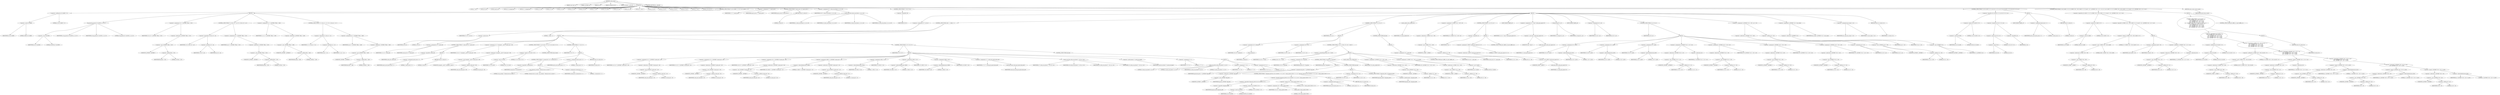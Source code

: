 digraph cache_insert {  
"1000122" [label = "(METHOD,cache_insert)" ]
"1000123" [label = "(PARAM,const char *a1)" ]
"1000124" [label = "(PARAM,_DWORD *a2)" ]
"1000125" [label = "(PARAM,int a3)" ]
"1000126" [label = "(PARAM,unsigned int a4)" ]
"1000127" [label = "(PARAM,unsigned __int16 a5)" ]
"1000128" [label = "(BLOCK,,)" ]
"1000129" [label = "(LOCAL,v7: int)" ]
"1000130" [label = "(LOCAL,v8: int)" ]
"1000131" [label = "(LOCAL,result: int)" ]
"1000132" [label = "(LOCAL,v10: unsigned int)" ]
"1000133" [label = "(LOCAL,v11: unsigned int)" ]
"1000134" [label = "(LOCAL,v12: int)" ]
"1000135" [label = "(LOCAL,v13: int)" ]
"1000136" [label = "(LOCAL,v14: int)" ]
"1000137" [label = "(LOCAL,v15: int)" ]
"1000138" [label = "(LOCAL,v16: int)" ]
"1000139" [label = "(LOCAL,v17: int)" ]
"1000140" [label = "(LOCAL,v18: size_t)" ]
"1000141" [label = "(LOCAL,v19: int)" ]
"1000142" [label = "(LOCAL,v20: int)" ]
"1000143" [label = "(LOCAL,v21: char *)" ]
"1000144" [label = "(LOCAL,v22: int)" ]
"1000145" [label = "(LOCAL,v23: int)" ]
"1000146" [label = "(LOCAL,v24: int)" ]
"1000147" [label = "(LOCAL,v25: int)" ]
"1000148" [label = "(LOCAL,v27: int)" ]
"1000149" [label = "(LOCAL,v28: int [ 4 ])" ]
"1000150" [label = "(CONTROL_STRUCTURE,if ( (a5 & 0x980) != 0 ),if ( (a5 & 0x980) != 0 ))" ]
"1000151" [label = "(<operator>.notEquals,(a5 & 0x980) != 0)" ]
"1000152" [label = "(<operator>.and,a5 & 0x980)" ]
"1000153" [label = "(IDENTIFIER,a5,a5 & 0x980)" ]
"1000154" [label = "(LITERAL,0x980,a5 & 0x980)" ]
"1000155" [label = "(LITERAL,0,(a5 & 0x980) != 0)" ]
"1000156" [label = "(BLOCK,,)" ]
"1000157" [label = "(log_query,log_query(a5 | 0x10000, a1, a2, 0))" ]
"1000158" [label = "(<operator>.or,a5 | 0x10000)" ]
"1000159" [label = "(IDENTIFIER,a5,a5 | 0x10000)" ]
"1000160" [label = "(LITERAL,0x10000,a5 | 0x10000)" ]
"1000161" [label = "(IDENTIFIER,a1,log_query(a5 | 0x10000, a1, a2, 0))" ]
"1000162" [label = "(IDENTIFIER,a2,log_query(a5 | 0x10000, a1, a2, 0))" ]
"1000163" [label = "(LITERAL,0,log_query(a5 | 0x10000, a1, a2, 0))" ]
"1000164" [label = "(<operator>.assignment,v10 = *(_DWORD *)(fbss + 252))" ]
"1000165" [label = "(IDENTIFIER,v10,v10 = *(_DWORD *)(fbss + 252))" ]
"1000166" [label = "(<operator>.indirection,*(_DWORD *)(fbss + 252))" ]
"1000167" [label = "(<operator>.cast,(_DWORD *)(fbss + 252))" ]
"1000168" [label = "(UNKNOWN,_DWORD *,_DWORD *)" ]
"1000169" [label = "(<operator>.addition,fbss + 252)" ]
"1000170" [label = "(IDENTIFIER,fbss,fbss + 252)" ]
"1000171" [label = "(LITERAL,252,fbss + 252)" ]
"1000172" [label = "(CONTROL_STRUCTURE,if ( v10 && v10 < a4 ),if ( v10 && v10 < a4 ))" ]
"1000173" [label = "(<operator>.logicalAnd,v10 && v10 < a4)" ]
"1000174" [label = "(IDENTIFIER,v10,v10 && v10 < a4)" ]
"1000175" [label = "(<operator>.lessThan,v10 < a4)" ]
"1000176" [label = "(IDENTIFIER,v10,v10 < a4)" ]
"1000177" [label = "(IDENTIFIER,a4,v10 < a4)" ]
"1000178" [label = "(<operator>.assignment,a4 = *(_DWORD *)(fbss + 252))" ]
"1000179" [label = "(IDENTIFIER,a4,a4 = *(_DWORD *)(fbss + 252))" ]
"1000180" [label = "(<operator>.indirection,*(_DWORD *)(fbss + 252))" ]
"1000181" [label = "(<operator>.cast,(_DWORD *)(fbss + 252))" ]
"1000182" [label = "(UNKNOWN,_DWORD *,_DWORD *)" ]
"1000183" [label = "(<operator>.addition,fbss + 252)" ]
"1000184" [label = "(IDENTIFIER,fbss,fbss + 252)" ]
"1000185" [label = "(LITERAL,252,fbss + 252)" ]
"1000186" [label = "(<operator>.assignment,v11 = *(_DWORD *)(fbss + 248))" ]
"1000187" [label = "(IDENTIFIER,v11,v11 = *(_DWORD *)(fbss + 248))" ]
"1000188" [label = "(<operator>.indirection,*(_DWORD *)(fbss + 248))" ]
"1000189" [label = "(<operator>.cast,(_DWORD *)(fbss + 248))" ]
"1000190" [label = "(UNKNOWN,_DWORD *,_DWORD *)" ]
"1000191" [label = "(<operator>.addition,fbss + 248)" ]
"1000192" [label = "(IDENTIFIER,fbss,fbss + 248)" ]
"1000193" [label = "(LITERAL,248,fbss + 248)" ]
"1000194" [label = "(CONTROL_STRUCTURE,if ( v11 && a4 < v11 ),if ( v11 && a4 < v11 ))" ]
"1000195" [label = "(<operator>.logicalAnd,v11 && a4 < v11)" ]
"1000196" [label = "(IDENTIFIER,v11,v11 && a4 < v11)" ]
"1000197" [label = "(<operator>.lessThan,a4 < v11)" ]
"1000198" [label = "(IDENTIFIER,a4,a4 < v11)" ]
"1000199" [label = "(IDENTIFIER,v11,a4 < v11)" ]
"1000200" [label = "(<operator>.assignment,a4 = *(_DWORD *)(fbss + 248))" ]
"1000201" [label = "(IDENTIFIER,a4,a4 = *(_DWORD *)(fbss + 248))" ]
"1000202" [label = "(<operator>.indirection,*(_DWORD *)(fbss + 248))" ]
"1000203" [label = "(<operator>.cast,(_DWORD *)(fbss + 248))" ]
"1000204" [label = "(UNKNOWN,_DWORD *,_DWORD *)" ]
"1000205" [label = "(<operator>.addition,fbss + 248)" ]
"1000206" [label = "(IDENTIFIER,fbss,fbss + 248)" ]
"1000207" [label = "(LITERAL,248,fbss + 248)" ]
"1000208" [label = "(<operator>.assignment,v7 = insert_error)" ]
"1000209" [label = "(IDENTIFIER,v7,v7 = insert_error)" ]
"1000210" [label = "(IDENTIFIER,insert_error,v7 = insert_error)" ]
"1000211" [label = "(CONTROL_STRUCTURE,if ( insert_error ),if ( insert_error ))" ]
"1000212" [label = "(IDENTIFIER,insert_error,if ( insert_error ))" ]
"1000213" [label = "(RETURN,return 0;,return 0;)" ]
"1000214" [label = "(LITERAL,0,return 0;)" ]
"1000215" [label = "(<operator>.assignment,v8 = cache_scan_free(a1, a2, a3, a5))" ]
"1000216" [label = "(IDENTIFIER,v8,v8 = cache_scan_free(a1, a2, a3, a5))" ]
"1000217" [label = "(cache_scan_free,cache_scan_free(a1, a2, a3, a5))" ]
"1000218" [label = "(IDENTIFIER,a1,cache_scan_free(a1, a2, a3, a5))" ]
"1000219" [label = "(IDENTIFIER,a2,cache_scan_free(a1, a2, a3, a5))" ]
"1000220" [label = "(IDENTIFIER,a3,cache_scan_free(a1, a2, a3, a5))" ]
"1000221" [label = "(IDENTIFIER,a5,cache_scan_free(a1, a2, a3, a5))" ]
"1000222" [label = "(CONTROL_STRUCTURE,if ( !v8 ),if ( !v8 ))" ]
"1000223" [label = "(<operator>.logicalNot,!v8)" ]
"1000224" [label = "(IDENTIFIER,v8,!v8)" ]
"1000225" [label = "(BLOCK,,)" ]
"1000226" [label = "(<operator>.assignment,v27 = a5 & 4)" ]
"1000227" [label = "(IDENTIFIER,v27,v27 = a5 & 4)" ]
"1000228" [label = "(<operator>.and,a5 & 4)" ]
"1000229" [label = "(IDENTIFIER,a5,a5 & 4)" ]
"1000230" [label = "(LITERAL,4,a5 & 4)" ]
"1000231" [label = "(CONTROL_STRUCTURE,while ( 1 ),while ( 1 ))" ]
"1000232" [label = "(LITERAL,1,while ( 1 ))" ]
"1000233" [label = "(BLOCK,,)" ]
"1000234" [label = "(<operator>.assignment,v12 = cache_tail)" ]
"1000235" [label = "(IDENTIFIER,v12,v12 = cache_tail)" ]
"1000236" [label = "(IDENTIFIER,cache_tail,v12 = cache_tail)" ]
"1000237" [label = "(CONTROL_STRUCTURE,if ( !cache_tail ),if ( !cache_tail ))" ]
"1000238" [label = "(<operator>.logicalNot,!cache_tail)" ]
"1000239" [label = "(IDENTIFIER,cache_tail,!cache_tail)" ]
"1000240" [label = "(BLOCK,,)" ]
"1000241" [label = "(<operator>.assignment,insert_error = 1)" ]
"1000242" [label = "(IDENTIFIER,insert_error,insert_error = 1)" ]
"1000243" [label = "(LITERAL,1,insert_error = 1)" ]
"1000244" [label = "(RETURN,return 0;,return 0;)" ]
"1000245" [label = "(LITERAL,0,return 0;)" ]
"1000246" [label = "(<operator>.assignment,v13 = *(unsigned __int16 *)(cache_tail + 36))" ]
"1000247" [label = "(IDENTIFIER,v13,v13 = *(unsigned __int16 *)(cache_tail + 36))" ]
"1000248" [label = "(<operator>.indirection,*(unsigned __int16 *)(cache_tail + 36))" ]
"1000249" [label = "(<operator>.cast,(unsigned __int16 *)(cache_tail + 36))" ]
"1000250" [label = "(UNKNOWN,unsigned __int16 *,unsigned __int16 *)" ]
"1000251" [label = "(<operator>.addition,cache_tail + 36)" ]
"1000252" [label = "(IDENTIFIER,cache_tail,cache_tail + 36)" ]
"1000253" [label = "(LITERAL,36,cache_tail + 36)" ]
"1000254" [label = "(CONTROL_STRUCTURE,if ( (v13 & 0xC) == 0 ),if ( (v13 & 0xC) == 0 ))" ]
"1000255" [label = "(<operator>.equals,(v13 & 0xC) == 0)" ]
"1000256" [label = "(<operator>.and,v13 & 0xC)" ]
"1000257" [label = "(IDENTIFIER,v13,v13 & 0xC)" ]
"1000258" [label = "(LITERAL,0xC,v13 & 0xC)" ]
"1000259" [label = "(LITERAL,0,(v13 & 0xC) == 0)" ]
"1000260" [label = "(CONTROL_STRUCTURE,break;,break;)" ]
"1000261" [label = "(CONTROL_STRUCTURE,if ( v7 ),if ( v7 ))" ]
"1000262" [label = "(IDENTIFIER,v7,if ( v7 ))" ]
"1000263" [label = "(BLOCK,,)" ]
"1000264" [label = "(CONTROL_STRUCTURE,if ( !warned_8212 ),if ( !warned_8212 ))" ]
"1000265" [label = "(<operator>.logicalNot,!warned_8212)" ]
"1000266" [label = "(IDENTIFIER,warned_8212,!warned_8212)" ]
"1000267" [label = "(BLOCK,,)" ]
"1000268" [label = "(my_syslog,my_syslog(3, \"Internal error in cache.\"))" ]
"1000269" [label = "(LITERAL,3,my_syslog(3, \"Internal error in cache.\"))" ]
"1000270" [label = "(LITERAL,\"Internal error in cache.\",my_syslog(3, \"Internal error in cache.\"))" ]
"1000271" [label = "(<operator>.assignment,warned_8212 = 1)" ]
"1000272" [label = "(IDENTIFIER,warned_8212,warned_8212 = 1)" ]
"1000273" [label = "(LITERAL,1,warned_8212 = 1)" ]
"1000274" [label = "(<operator>.assignment,insert_error = 1)" ]
"1000275" [label = "(IDENTIFIER,insert_error,insert_error = 1)" ]
"1000276" [label = "(LITERAL,1,insert_error = 1)" ]
"1000277" [label = "(RETURN,return v8;,return v8;)" ]
"1000278" [label = "(IDENTIFIER,v8,return v8;)" ]
"1000279" [label = "(CONTROL_STRUCTURE,if ( v27 ),if ( v27 ))" ]
"1000280" [label = "(IDENTIFIER,v27,if ( v27 ))" ]
"1000281" [label = "(BLOCK,,)" ]
"1000282" [label = "(<operator>.assignment,v14 = *(_DWORD *)(cache_tail + 16))" ]
"1000283" [label = "(IDENTIFIER,v14,v14 = *(_DWORD *)(cache_tail + 16))" ]
"1000284" [label = "(<operator>.indirection,*(_DWORD *)(cache_tail + 16))" ]
"1000285" [label = "(<operator>.cast,(_DWORD *)(cache_tail + 16))" ]
"1000286" [label = "(UNKNOWN,_DWORD *,_DWORD *)" ]
"1000287" [label = "(<operator>.addition,cache_tail + 16)" ]
"1000288" [label = "(IDENTIFIER,cache_tail,cache_tail + 16)" ]
"1000289" [label = "(LITERAL,16,cache_tail + 16)" ]
"1000290" [label = "(<operator>.assignment,v15 = *(_DWORD *)(cache_tail + 20))" ]
"1000291" [label = "(IDENTIFIER,v15,v15 = *(_DWORD *)(cache_tail + 20))" ]
"1000292" [label = "(<operator>.indirection,*(_DWORD *)(cache_tail + 20))" ]
"1000293" [label = "(<operator>.cast,(_DWORD *)(cache_tail + 20))" ]
"1000294" [label = "(UNKNOWN,_DWORD *,_DWORD *)" ]
"1000295" [label = "(<operator>.addition,cache_tail + 20)" ]
"1000296" [label = "(IDENTIFIER,cache_tail,cache_tail + 20)" ]
"1000297" [label = "(LITERAL,20,cache_tail + 20)" ]
"1000298" [label = "(<operator>.assignment,v16 = *(_DWORD *)(cache_tail + 24))" ]
"1000299" [label = "(IDENTIFIER,v16,v16 = *(_DWORD *)(cache_tail + 24))" ]
"1000300" [label = "(<operator>.indirection,*(_DWORD *)(cache_tail + 24))" ]
"1000301" [label = "(<operator>.cast,(_DWORD *)(cache_tail + 24))" ]
"1000302" [label = "(UNKNOWN,_DWORD *,_DWORD *)" ]
"1000303" [label = "(<operator>.addition,cache_tail + 24)" ]
"1000304" [label = "(IDENTIFIER,cache_tail,cache_tail + 24)" ]
"1000305" [label = "(LITERAL,24,cache_tail + 24)" ]
"1000306" [label = "(<operator>.assignment,v28[0] = *(_DWORD *)(cache_tail + 12))" ]
"1000307" [label = "(<operator>.indirectIndexAccess,v28[0])" ]
"1000308" [label = "(IDENTIFIER,v28,v28[0] = *(_DWORD *)(cache_tail + 12))" ]
"1000309" [label = "(LITERAL,0,v28[0] = *(_DWORD *)(cache_tail + 12))" ]
"1000310" [label = "(<operator>.indirection,*(_DWORD *)(cache_tail + 12))" ]
"1000311" [label = "(<operator>.cast,(_DWORD *)(cache_tail + 12))" ]
"1000312" [label = "(UNKNOWN,_DWORD *,_DWORD *)" ]
"1000313" [label = "(<operator>.addition,cache_tail + 12)" ]
"1000314" [label = "(IDENTIFIER,cache_tail,cache_tail + 12)" ]
"1000315" [label = "(LITERAL,12,cache_tail + 12)" ]
"1000316" [label = "(<operator>.assignment,v28[1] = v14)" ]
"1000317" [label = "(<operator>.indirectIndexAccess,v28[1])" ]
"1000318" [label = "(IDENTIFIER,v28,v28[1] = v14)" ]
"1000319" [label = "(LITERAL,1,v28[1] = v14)" ]
"1000320" [label = "(IDENTIFIER,v14,v28[1] = v14)" ]
"1000321" [label = "(<operator>.assignment,v28[2] = v15)" ]
"1000322" [label = "(<operator>.indirectIndexAccess,v28[2])" ]
"1000323" [label = "(IDENTIFIER,v28,v28[2] = v15)" ]
"1000324" [label = "(LITERAL,2,v28[2] = v15)" ]
"1000325" [label = "(IDENTIFIER,v15,v28[2] = v15)" ]
"1000326" [label = "(<operator>.assignment,v28[3] = v16)" ]
"1000327" [label = "(<operator>.indirectIndexAccess,v28[3])" ]
"1000328" [label = "(IDENTIFIER,v28,v28[3] = v16)" ]
"1000329" [label = "(LITERAL,3,v28[3] = v16)" ]
"1000330" [label = "(IDENTIFIER,v16,v28[3] = v16)" ]
"1000331" [label = "(<operator>.assignment,v17 = cache_get_name(cache_tail))" ]
"1000332" [label = "(IDENTIFIER,v17,v17 = cache_get_name(cache_tail))" ]
"1000333" [label = "(cache_get_name,cache_get_name(cache_tail))" ]
"1000334" [label = "(IDENTIFIER,cache_tail,cache_get_name(cache_tail))" ]
"1000335" [label = "(cache_scan_free,cache_scan_free(v17, v28, a3, v13))" ]
"1000336" [label = "(IDENTIFIER,v17,cache_scan_free(v17, v28, a3, v13))" ]
"1000337" [label = "(IDENTIFIER,v28,cache_scan_free(v17, v28, a3, v13))" ]
"1000338" [label = "(IDENTIFIER,a3,cache_scan_free(v17, v28, a3, v13))" ]
"1000339" [label = "(IDENTIFIER,v13,cache_scan_free(v17, v28, a3, v13))" ]
"1000340" [label = "(<operator>.preIncrement,++cache_live_freed)" ]
"1000341" [label = "(IDENTIFIER,cache_live_freed,++cache_live_freed)" ]
"1000342" [label = "(<operator>.assignment,v7 = 1)" ]
"1000343" [label = "(IDENTIFIER,v7,v7 = 1)" ]
"1000344" [label = "(LITERAL,1,v7 = 1)" ]
"1000345" [label = "(CONTROL_STRUCTURE,else,else)" ]
"1000346" [label = "(BLOCK,,)" ]
"1000347" [label = "(cache_scan_free,cache_scan_free(0, 0, a3, 0))" ]
"1000348" [label = "(LITERAL,0,cache_scan_free(0, 0, a3, 0))" ]
"1000349" [label = "(LITERAL,0,cache_scan_free(0, 0, a3, 0))" ]
"1000350" [label = "(IDENTIFIER,a3,cache_scan_free(0, 0, a3, 0))" ]
"1000351" [label = "(LITERAL,0,cache_scan_free(0, 0, a3, 0))" ]
"1000352" [label = "(<operator>.assignment,v7 = 0)" ]
"1000353" [label = "(IDENTIFIER,v7,v7 = 0)" ]
"1000354" [label = "(LITERAL,0,v7 = 0)" ]
"1000355" [label = "(<operator>.assignment,v27 = 1)" ]
"1000356" [label = "(IDENTIFIER,v27,v27 = 1)" ]
"1000357" [label = "(LITERAL,1,v27 = 1)" ]
"1000358" [label = "(CONTROL_STRUCTURE,if ( a1 ),if ( a1 ))" ]
"1000359" [label = "(IDENTIFIER,a1,if ( a1 ))" ]
"1000360" [label = "(BLOCK,,)" ]
"1000361" [label = "(<operator>.assignment,v18 = strlen(a1))" ]
"1000362" [label = "(IDENTIFIER,v18,v18 = strlen(a1))" ]
"1000363" [label = "(strlen,strlen(a1))" ]
"1000364" [label = "(IDENTIFIER,a1,strlen(a1))" ]
"1000365" [label = "(<operator>.assignment,v19 = v12)" ]
"1000366" [label = "(IDENTIFIER,v19,v19 = v12)" ]
"1000367" [label = "(IDENTIFIER,v12,v19 = v12)" ]
"1000368" [label = "(CONTROL_STRUCTURE,if ( v18 >= 0x32 ),if ( v18 >= 0x32 ))" ]
"1000369" [label = "(<operator>.greaterEqualsThan,v18 >= 0x32)" ]
"1000370" [label = "(IDENTIFIER,v18,v18 >= 0x32)" ]
"1000371" [label = "(LITERAL,0x32,v18 >= 0x32)" ]
"1000372" [label = "(BLOCK,,)" ]
"1000373" [label = "(<operator>.assignment,v20 = big_free)" ]
"1000374" [label = "(IDENTIFIER,v20,v20 = big_free)" ]
"1000375" [label = "(IDENTIFIER,big_free,v20 = big_free)" ]
"1000376" [label = "(CONTROL_STRUCTURE,if ( big_free ),if ( big_free ))" ]
"1000377" [label = "(IDENTIFIER,big_free,if ( big_free ))" ]
"1000378" [label = "(BLOCK,,)" ]
"1000379" [label = "(<operator>.assignment,big_free = *(_DWORD *)big_free)" ]
"1000380" [label = "(IDENTIFIER,big_free,big_free = *(_DWORD *)big_free)" ]
"1000381" [label = "(<operator>.indirection,*(_DWORD *)big_free)" ]
"1000382" [label = "(<operator>.cast,(_DWORD *)big_free)" ]
"1000383" [label = "(UNKNOWN,_DWORD *,_DWORD *)" ]
"1000384" [label = "(IDENTIFIER,big_free,(_DWORD *)big_free)" ]
"1000385" [label = "(CONTROL_STRUCTURE,else,else)" ]
"1000386" [label = "(BLOCK,,)" ]
"1000387" [label = "(CONTROL_STRUCTURE,if ( !bignames_left && (a5 & 0x5000) == 0 || (v20 = whine_malloc(1028)) == 0 ),if ( !bignames_left && (a5 & 0x5000) == 0 || (v20 = whine_malloc(1028)) == 0 ))" ]
"1000388" [label = "(<operator>.logicalOr,!bignames_left && (a5 & 0x5000) == 0 || (v20 = whine_malloc(1028)) == 0)" ]
"1000389" [label = "(<operator>.logicalAnd,!bignames_left && (a5 & 0x5000) == 0)" ]
"1000390" [label = "(<operator>.logicalNot,!bignames_left)" ]
"1000391" [label = "(IDENTIFIER,bignames_left,!bignames_left)" ]
"1000392" [label = "(<operator>.equals,(a5 & 0x5000) == 0)" ]
"1000393" [label = "(<operator>.and,a5 & 0x5000)" ]
"1000394" [label = "(IDENTIFIER,a5,a5 & 0x5000)" ]
"1000395" [label = "(LITERAL,0x5000,a5 & 0x5000)" ]
"1000396" [label = "(LITERAL,0,(a5 & 0x5000) == 0)" ]
"1000397" [label = "(<operator>.equals,(v20 = whine_malloc(1028)) == 0)" ]
"1000398" [label = "(<operator>.assignment,v20 = whine_malloc(1028))" ]
"1000399" [label = "(IDENTIFIER,v20,v20 = whine_malloc(1028))" ]
"1000400" [label = "(whine_malloc,whine_malloc(1028))" ]
"1000401" [label = "(LITERAL,1028,whine_malloc(1028))" ]
"1000402" [label = "(LITERAL,0,(v20 = whine_malloc(1028)) == 0)" ]
"1000403" [label = "(BLOCK,,)" ]
"1000404" [label = "(<operator>.assignment,insert_error = 1)" ]
"1000405" [label = "(IDENTIFIER,insert_error,insert_error = 1)" ]
"1000406" [label = "(LITERAL,1,insert_error = 1)" ]
"1000407" [label = "(RETURN,return v8;,return v8;)" ]
"1000408" [label = "(IDENTIFIER,v8,return v8;)" ]
"1000409" [label = "(<operator>.assignment,v19 = v12)" ]
"1000410" [label = "(IDENTIFIER,v19,v19 = v12)" ]
"1000411" [label = "(IDENTIFIER,v12,v19 = v12)" ]
"1000412" [label = "(CONTROL_STRUCTURE,if ( bignames_left ),if ( bignames_left ))" ]
"1000413" [label = "(IDENTIFIER,bignames_left,if ( bignames_left ))" ]
"1000414" [label = "(<operator>.preDecrement,--bignames_left)" ]
"1000415" [label = "(IDENTIFIER,bignames_left,--bignames_left)" ]
"1000416" [label = "(cache_unlink,cache_unlink(v19))" ]
"1000417" [label = "(IDENTIFIER,v19,cache_unlink(v19))" ]
"1000418" [label = "(<operator>.assignment,*(_DWORD *)(v12 + 40) = v20)" ]
"1000419" [label = "(<operator>.indirection,*(_DWORD *)(v12 + 40))" ]
"1000420" [label = "(<operator>.cast,(_DWORD *)(v12 + 40))" ]
"1000421" [label = "(UNKNOWN,_DWORD *,_DWORD *)" ]
"1000422" [label = "(<operator>.addition,v12 + 40)" ]
"1000423" [label = "(IDENTIFIER,v12,v12 + 40)" ]
"1000424" [label = "(LITERAL,40,v12 + 40)" ]
"1000425" [label = "(IDENTIFIER,v20,*(_DWORD *)(v12 + 40) = v20)" ]
"1000426" [label = "(<operator>.assignment,*(_WORD *)(v12 + 36) = a5 | 0x200)" ]
"1000427" [label = "(<operator>.indirection,*(_WORD *)(v12 + 36))" ]
"1000428" [label = "(<operator>.cast,(_WORD *)(v12 + 36))" ]
"1000429" [label = "(UNKNOWN,_WORD *,_WORD *)" ]
"1000430" [label = "(<operator>.addition,v12 + 36)" ]
"1000431" [label = "(IDENTIFIER,v12,v12 + 36)" ]
"1000432" [label = "(LITERAL,36,v12 + 36)" ]
"1000433" [label = "(<operator>.or,a5 | 0x200)" ]
"1000434" [label = "(IDENTIFIER,a5,a5 | 0x200)" ]
"1000435" [label = "(LITERAL,0x200,a5 | 0x200)" ]
"1000436" [label = "(CONTROL_STRUCTURE,goto LABEL_43;,goto LABEL_43;)" ]
"1000437" [label = "(CONTROL_STRUCTURE,else,else)" ]
"1000438" [label = "(BLOCK,,)" ]
"1000439" [label = "(<operator>.assignment,v19 = cache_tail)" ]
"1000440" [label = "(IDENTIFIER,v19,v19 = cache_tail)" ]
"1000441" [label = "(IDENTIFIER,cache_tail,v19 = cache_tail)" ]
"1000442" [label = "(cache_unlink,cache_unlink(v19))" ]
"1000443" [label = "(IDENTIFIER,v19,cache_unlink(v19))" ]
"1000444" [label = "(<operator>.assignment,*(_WORD *)(v12 + 36) = a5)" ]
"1000445" [label = "(<operator>.indirection,*(_WORD *)(v12 + 36))" ]
"1000446" [label = "(<operator>.cast,(_WORD *)(v12 + 36))" ]
"1000447" [label = "(UNKNOWN,_WORD *,_WORD *)" ]
"1000448" [label = "(<operator>.addition,v12 + 36)" ]
"1000449" [label = "(IDENTIFIER,v12,v12 + 36)" ]
"1000450" [label = "(LITERAL,36,v12 + 36)" ]
"1000451" [label = "(IDENTIFIER,a5,*(_WORD *)(v12 + 36) = a5)" ]
"1000452" [label = "(CONTROL_STRUCTURE,if ( !a1 ),if ( !a1 ))" ]
"1000453" [label = "(<operator>.logicalNot,!a1)" ]
"1000454" [label = "(IDENTIFIER,a1,!a1)" ]
"1000455" [label = "(BLOCK,,)" ]
"1000456" [label = "(<operator>.assignment,*(_BYTE *)cache_get_name(v12) = 0)" ]
"1000457" [label = "(<operator>.indirection,*(_BYTE *)cache_get_name(v12))" ]
"1000458" [label = "(<operator>.cast,(_BYTE *)cache_get_name(v12))" ]
"1000459" [label = "(UNKNOWN,_BYTE *,_BYTE *)" ]
"1000460" [label = "(cache_get_name,cache_get_name(v12))" ]
"1000461" [label = "(IDENTIFIER,v12,cache_get_name(v12))" ]
"1000462" [label = "(LITERAL,0,*(_BYTE *)cache_get_name(v12) = 0)" ]
"1000463" [label = "(CONTROL_STRUCTURE,goto LABEL_44;,goto LABEL_44;)" ]
"1000464" [label = "(JUMP_TARGET,LABEL_43)" ]
"1000465" [label = "(<operator>.assignment,v21 = (char *)cache_get_name(v12))" ]
"1000466" [label = "(IDENTIFIER,v21,v21 = (char *)cache_get_name(v12))" ]
"1000467" [label = "(<operator>.cast,(char *)cache_get_name(v12))" ]
"1000468" [label = "(UNKNOWN,char *,char *)" ]
"1000469" [label = "(cache_get_name,cache_get_name(v12))" ]
"1000470" [label = "(IDENTIFIER,v12,cache_get_name(v12))" ]
"1000471" [label = "(strcpy,strcpy(v21, a1))" ]
"1000472" [label = "(IDENTIFIER,v21,strcpy(v21, a1))" ]
"1000473" [label = "(IDENTIFIER,a1,strcpy(v21, a1))" ]
"1000474" [label = "(JUMP_TARGET,LABEL_44)" ]
"1000475" [label = "(<operator>.assignment,v22 = a3)" ]
"1000476" [label = "(IDENTIFIER,v22,v22 = a3)" ]
"1000477" [label = "(IDENTIFIER,a3,v22 = a3)" ]
"1000478" [label = "(CONTROL_STRUCTURE,if ( a2 ),if ( a2 ))" ]
"1000479" [label = "(IDENTIFIER,a2,if ( a2 ))" ]
"1000480" [label = "(BLOCK,,)" ]
"1000481" [label = "(<operator>.assignment,v23 = a2[1])" ]
"1000482" [label = "(IDENTIFIER,v23,v23 = a2[1])" ]
"1000483" [label = "(<operator>.indirectIndexAccess,a2[1])" ]
"1000484" [label = "(IDENTIFIER,a2,v23 = a2[1])" ]
"1000485" [label = "(LITERAL,1,v23 = a2[1])" ]
"1000486" [label = "(<operator>.assignment,v24 = a2[2])" ]
"1000487" [label = "(IDENTIFIER,v24,v24 = a2[2])" ]
"1000488" [label = "(<operator>.indirectIndexAccess,a2[2])" ]
"1000489" [label = "(IDENTIFIER,a2,v24 = a2[2])" ]
"1000490" [label = "(LITERAL,2,v24 = a2[2])" ]
"1000491" [label = "(<operator>.assignment,v25 = a2[3])" ]
"1000492" [label = "(IDENTIFIER,v25,v25 = a2[3])" ]
"1000493" [label = "(<operator>.indirectIndexAccess,a2[3])" ]
"1000494" [label = "(IDENTIFIER,a2,v25 = a2[3])" ]
"1000495" [label = "(LITERAL,3,v25 = a2[3])" ]
"1000496" [label = "(<operator>.assignment,*(_DWORD *)(v12 + 12) = *a2)" ]
"1000497" [label = "(<operator>.indirection,*(_DWORD *)(v12 + 12))" ]
"1000498" [label = "(<operator>.cast,(_DWORD *)(v12 + 12))" ]
"1000499" [label = "(UNKNOWN,_DWORD *,_DWORD *)" ]
"1000500" [label = "(<operator>.addition,v12 + 12)" ]
"1000501" [label = "(IDENTIFIER,v12,v12 + 12)" ]
"1000502" [label = "(LITERAL,12,v12 + 12)" ]
"1000503" [label = "(<operator>.indirection,*a2)" ]
"1000504" [label = "(IDENTIFIER,a2,*(_DWORD *)(v12 + 12) = *a2)" ]
"1000505" [label = "(<operator>.assignment,*(_DWORD *)(v12 + 16) = v23)" ]
"1000506" [label = "(<operator>.indirection,*(_DWORD *)(v12 + 16))" ]
"1000507" [label = "(<operator>.cast,(_DWORD *)(v12 + 16))" ]
"1000508" [label = "(UNKNOWN,_DWORD *,_DWORD *)" ]
"1000509" [label = "(<operator>.addition,v12 + 16)" ]
"1000510" [label = "(IDENTIFIER,v12,v12 + 16)" ]
"1000511" [label = "(LITERAL,16,v12 + 16)" ]
"1000512" [label = "(IDENTIFIER,v23,*(_DWORD *)(v12 + 16) = v23)" ]
"1000513" [label = "(<operator>.assignment,*(_DWORD *)(v12 + 20) = v24)" ]
"1000514" [label = "(<operator>.indirection,*(_DWORD *)(v12 + 20))" ]
"1000515" [label = "(<operator>.cast,(_DWORD *)(v12 + 20))" ]
"1000516" [label = "(UNKNOWN,_DWORD *,_DWORD *)" ]
"1000517" [label = "(<operator>.addition,v12 + 20)" ]
"1000518" [label = "(IDENTIFIER,v12,v12 + 20)" ]
"1000519" [label = "(LITERAL,20,v12 + 20)" ]
"1000520" [label = "(IDENTIFIER,v24,*(_DWORD *)(v12 + 20) = v24)" ]
"1000521" [label = "(<operator>.assignment,*(_DWORD *)(v12 + 24) = v25)" ]
"1000522" [label = "(<operator>.indirection,*(_DWORD *)(v12 + 24))" ]
"1000523" [label = "(<operator>.cast,(_DWORD *)(v12 + 24))" ]
"1000524" [label = "(UNKNOWN,_DWORD *,_DWORD *)" ]
"1000525" [label = "(<operator>.addition,v12 + 24)" ]
"1000526" [label = "(IDENTIFIER,v12,v12 + 24)" ]
"1000527" [label = "(LITERAL,24,v12 + 24)" ]
"1000528" [label = "(IDENTIFIER,v25,*(_DWORD *)(v12 + 24) = v25)" ]
"1000529" [label = "(<operator>.assignment,v22 = a3)" ]
"1000530" [label = "(IDENTIFIER,v22,v22 = a3)" ]
"1000531" [label = "(IDENTIFIER,a3,v22 = a3)" ]
"1000532" [label = "(<operator>.assignment,*(_DWORD *)(v12 + 28) = a4 + v22)" ]
"1000533" [label = "(<operator>.indirection,*(_DWORD *)(v12 + 28))" ]
"1000534" [label = "(<operator>.cast,(_DWORD *)(v12 + 28))" ]
"1000535" [label = "(UNKNOWN,_DWORD *,_DWORD *)" ]
"1000536" [label = "(<operator>.addition,v12 + 28)" ]
"1000537" [label = "(IDENTIFIER,v12,v12 + 28)" ]
"1000538" [label = "(LITERAL,28,v12 + 28)" ]
"1000539" [label = "(<operator>.addition,a4 + v22)" ]
"1000540" [label = "(IDENTIFIER,a4,a4 + v22)" ]
"1000541" [label = "(IDENTIFIER,v22,a4 + v22)" ]
"1000542" [label = "(<operator>.assignment,*(_DWORD *)v12 = new_chain)" ]
"1000543" [label = "(<operator>.indirection,*(_DWORD *)v12)" ]
"1000544" [label = "(<operator>.cast,(_DWORD *)v12)" ]
"1000545" [label = "(UNKNOWN,_DWORD *,_DWORD *)" ]
"1000546" [label = "(IDENTIFIER,v12,(_DWORD *)v12)" ]
"1000547" [label = "(IDENTIFIER,new_chain,*(_DWORD *)v12 = new_chain)" ]
"1000548" [label = "(<operator>.assignment,new_chain = v12)" ]
"1000549" [label = "(IDENTIFIER,new_chain,new_chain = v12)" ]
"1000550" [label = "(IDENTIFIER,v12,new_chain = v12)" ]
"1000551" [label = "(RETURN,return v12;,return v12;)" ]
"1000552" [label = "(IDENTIFIER,v12,return v12;)" ]
"1000553" [label = "(CONTROL_STRUCTURE,if ( (a5 & 0x180) == 0 || (a5 & 8) == 0 || !a2 ),if ( (a5 & 0x180) == 0 || (a5 & 8) == 0 || !a2 ))" ]
"1000554" [label = "(<operator>.logicalOr,(a5 & 0x180) == 0 || (a5 & 8) == 0 || !a2)" ]
"1000555" [label = "(<operator>.equals,(a5 & 0x180) == 0)" ]
"1000556" [label = "(<operator>.and,a5 & 0x180)" ]
"1000557" [label = "(IDENTIFIER,a5,a5 & 0x180)" ]
"1000558" [label = "(LITERAL,0x180,a5 & 0x180)" ]
"1000559" [label = "(LITERAL,0,(a5 & 0x180) == 0)" ]
"1000560" [label = "(<operator>.logicalOr,(a5 & 8) == 0 || !a2)" ]
"1000561" [label = "(<operator>.equals,(a5 & 8) == 0)" ]
"1000562" [label = "(<operator>.and,a5 & 8)" ]
"1000563" [label = "(IDENTIFIER,a5,a5 & 8)" ]
"1000564" [label = "(LITERAL,8,a5 & 8)" ]
"1000565" [label = "(LITERAL,0,(a5 & 8) == 0)" ]
"1000566" [label = "(<operator>.logicalNot,!a2)" ]
"1000567" [label = "(IDENTIFIER,a2,!a2)" ]
"1000568" [label = "(BLOCK,,)" ]
"1000569" [label = "(JUMP_TARGET,LABEL_13)" ]
"1000570" [label = "(<operator>.assignment,insert_error = 1)" ]
"1000571" [label = "(IDENTIFIER,insert_error,insert_error = 1)" ]
"1000572" [label = "(LITERAL,1,insert_error = 1)" ]
"1000573" [label = "(RETURN,return 0;,return 0;)" ]
"1000574" [label = "(LITERAL,0,return 0;)" ]
"1000575" [label = "(CONTROL_STRUCTURE,if ( (a5 & 0x80) == 0 || (*(_WORD *)(v8 + 36) & 0x80) == 0 || (result = v8, *(_DWORD *)(v8 + 12) != *a2) ),if ( (a5 & 0x80) == 0 || (*(_WORD *)(v8 + 36) & 0x80) == 0 || (result = v8, *(_DWORD *)(v8 + 12) != *a2) ))" ]
"1000576" [label = "(<operator>.logicalOr,(a5 & 0x80) == 0 || (*(_WORD *)(v8 + 36) & 0x80) == 0 || (result = v8, *(_DWORD *)(v8 + 12) != *a2))" ]
"1000577" [label = "(<operator>.equals,(a5 & 0x80) == 0)" ]
"1000578" [label = "(<operator>.and,a5 & 0x80)" ]
"1000579" [label = "(IDENTIFIER,a5,a5 & 0x80)" ]
"1000580" [label = "(LITERAL,0x80,a5 & 0x80)" ]
"1000581" [label = "(LITERAL,0,(a5 & 0x80) == 0)" ]
"1000582" [label = "(<operator>.logicalOr,(*(_WORD *)(v8 + 36) & 0x80) == 0 || (result = v8, *(_DWORD *)(v8 + 12) != *a2))" ]
"1000583" [label = "(<operator>.equals,(*(_WORD *)(v8 + 36) & 0x80) == 0)" ]
"1000584" [label = "(<operator>.and,*(_WORD *)(v8 + 36) & 0x80)" ]
"1000585" [label = "(<operator>.indirection,*(_WORD *)(v8 + 36))" ]
"1000586" [label = "(<operator>.cast,(_WORD *)(v8 + 36))" ]
"1000587" [label = "(UNKNOWN,_WORD *,_WORD *)" ]
"1000588" [label = "(<operator>.addition,v8 + 36)" ]
"1000589" [label = "(IDENTIFIER,v8,v8 + 36)" ]
"1000590" [label = "(LITERAL,36,v8 + 36)" ]
"1000591" [label = "(LITERAL,0x80,*(_WORD *)(v8 + 36) & 0x80)" ]
"1000592" [label = "(LITERAL,0,(*(_WORD *)(v8 + 36) & 0x80) == 0)" ]
"1000593" [label = "(BLOCK,,)" ]
"1000594" [label = "(<operator>.assignment,result = v8)" ]
"1000595" [label = "(IDENTIFIER,result,result = v8)" ]
"1000596" [label = "(IDENTIFIER,v8,result = v8)" ]
"1000597" [label = "(<operator>.notEquals,*(_DWORD *)(v8 + 12) != *a2)" ]
"1000598" [label = "(<operator>.indirection,*(_DWORD *)(v8 + 12))" ]
"1000599" [label = "(<operator>.cast,(_DWORD *)(v8 + 12))" ]
"1000600" [label = "(UNKNOWN,_DWORD *,_DWORD *)" ]
"1000601" [label = "(<operator>.addition,v8 + 12)" ]
"1000602" [label = "(IDENTIFIER,v8,v8 + 12)" ]
"1000603" [label = "(LITERAL,12,v8 + 12)" ]
"1000604" [label = "(<operator>.indirection,*a2)" ]
"1000605" [label = "(IDENTIFIER,a2,*(_DWORD *)(v8 + 12) != *a2)" ]
"1000606" [label = "(BLOCK,,)" ]
"1000607" [label = "(CONTROL_STRUCTURE,if ( (a5 & 0x100) != 0\n      && (*(_WORD *)(v8 + 36) & 0x100) != 0\n      && *(_DWORD *)(v8 + 12) == *a2\n      && *(_DWORD *)(v8 + 16) == a2[1]\n      && *(_DWORD *)(v8 + 20) == a2[2]\n      && *(_DWORD *)(v8 + 24) == a2[3] ),if ( (a5 & 0x100) != 0\n      && (*(_WORD *)(v8 + 36) & 0x100) != 0\n      && *(_DWORD *)(v8 + 12) == *a2\n      && *(_DWORD *)(v8 + 16) == a2[1]\n      && *(_DWORD *)(v8 + 20) == a2[2]\n      && *(_DWORD *)(v8 + 24) == a2[3] ))" ]
"1000608" [label = "(<operator>.logicalAnd,(a5 & 0x100) != 0\n      && (*(_WORD *)(v8 + 36) & 0x100) != 0\n      && *(_DWORD *)(v8 + 12) == *a2\n      && *(_DWORD *)(v8 + 16) == a2[1]\n      && *(_DWORD *)(v8 + 20) == a2[2]\n      && *(_DWORD *)(v8 + 24) == a2[3])" ]
"1000609" [label = "(<operator>.notEquals,(a5 & 0x100) != 0)" ]
"1000610" [label = "(<operator>.and,a5 & 0x100)" ]
"1000611" [label = "(IDENTIFIER,a5,a5 & 0x100)" ]
"1000612" [label = "(LITERAL,0x100,a5 & 0x100)" ]
"1000613" [label = "(LITERAL,0,(a5 & 0x100) != 0)" ]
"1000614" [label = "(<operator>.logicalAnd,(*(_WORD *)(v8 + 36) & 0x100) != 0\n      && *(_DWORD *)(v8 + 12) == *a2\n      && *(_DWORD *)(v8 + 16) == a2[1]\n      && *(_DWORD *)(v8 + 20) == a2[2]\n      && *(_DWORD *)(v8 + 24) == a2[3])" ]
"1000615" [label = "(<operator>.notEquals,(*(_WORD *)(v8 + 36) & 0x100) != 0)" ]
"1000616" [label = "(<operator>.and,*(_WORD *)(v8 + 36) & 0x100)" ]
"1000617" [label = "(<operator>.indirection,*(_WORD *)(v8 + 36))" ]
"1000618" [label = "(<operator>.cast,(_WORD *)(v8 + 36))" ]
"1000619" [label = "(UNKNOWN,_WORD *,_WORD *)" ]
"1000620" [label = "(<operator>.addition,v8 + 36)" ]
"1000621" [label = "(IDENTIFIER,v8,v8 + 36)" ]
"1000622" [label = "(LITERAL,36,v8 + 36)" ]
"1000623" [label = "(LITERAL,0x100,*(_WORD *)(v8 + 36) & 0x100)" ]
"1000624" [label = "(LITERAL,0,(*(_WORD *)(v8 + 36) & 0x100) != 0)" ]
"1000625" [label = "(<operator>.logicalAnd,*(_DWORD *)(v8 + 12) == *a2\n      && *(_DWORD *)(v8 + 16) == a2[1]\n      && *(_DWORD *)(v8 + 20) == a2[2]\n      && *(_DWORD *)(v8 + 24) == a2[3])" ]
"1000626" [label = "(<operator>.equals,*(_DWORD *)(v8 + 12) == *a2)" ]
"1000627" [label = "(<operator>.indirection,*(_DWORD *)(v8 + 12))" ]
"1000628" [label = "(<operator>.cast,(_DWORD *)(v8 + 12))" ]
"1000629" [label = "(UNKNOWN,_DWORD *,_DWORD *)" ]
"1000630" [label = "(<operator>.addition,v8 + 12)" ]
"1000631" [label = "(IDENTIFIER,v8,v8 + 12)" ]
"1000632" [label = "(LITERAL,12,v8 + 12)" ]
"1000633" [label = "(<operator>.indirection,*a2)" ]
"1000634" [label = "(IDENTIFIER,a2,*(_DWORD *)(v8 + 12) == *a2)" ]
"1000635" [label = "(<operator>.logicalAnd,*(_DWORD *)(v8 + 16) == a2[1]\n      && *(_DWORD *)(v8 + 20) == a2[2]\n      && *(_DWORD *)(v8 + 24) == a2[3])" ]
"1000636" [label = "(<operator>.equals,*(_DWORD *)(v8 + 16) == a2[1])" ]
"1000637" [label = "(<operator>.indirection,*(_DWORD *)(v8 + 16))" ]
"1000638" [label = "(<operator>.cast,(_DWORD *)(v8 + 16))" ]
"1000639" [label = "(UNKNOWN,_DWORD *,_DWORD *)" ]
"1000640" [label = "(<operator>.addition,v8 + 16)" ]
"1000641" [label = "(IDENTIFIER,v8,v8 + 16)" ]
"1000642" [label = "(LITERAL,16,v8 + 16)" ]
"1000643" [label = "(<operator>.indirectIndexAccess,a2[1])" ]
"1000644" [label = "(IDENTIFIER,a2,*(_DWORD *)(v8 + 16) == a2[1])" ]
"1000645" [label = "(LITERAL,1,*(_DWORD *)(v8 + 16) == a2[1])" ]
"1000646" [label = "(<operator>.logicalAnd,*(_DWORD *)(v8 + 20) == a2[2]\n      && *(_DWORD *)(v8 + 24) == a2[3])" ]
"1000647" [label = "(<operator>.equals,*(_DWORD *)(v8 + 20) == a2[2])" ]
"1000648" [label = "(<operator>.indirection,*(_DWORD *)(v8 + 20))" ]
"1000649" [label = "(<operator>.cast,(_DWORD *)(v8 + 20))" ]
"1000650" [label = "(UNKNOWN,_DWORD *,_DWORD *)" ]
"1000651" [label = "(<operator>.addition,v8 + 20)" ]
"1000652" [label = "(IDENTIFIER,v8,v8 + 20)" ]
"1000653" [label = "(LITERAL,20,v8 + 20)" ]
"1000654" [label = "(<operator>.indirectIndexAccess,a2[2])" ]
"1000655" [label = "(IDENTIFIER,a2,*(_DWORD *)(v8 + 20) == a2[2])" ]
"1000656" [label = "(LITERAL,2,*(_DWORD *)(v8 + 20) == a2[2])" ]
"1000657" [label = "(<operator>.equals,*(_DWORD *)(v8 + 24) == a2[3])" ]
"1000658" [label = "(<operator>.indirection,*(_DWORD *)(v8 + 24))" ]
"1000659" [label = "(<operator>.cast,(_DWORD *)(v8 + 24))" ]
"1000660" [label = "(UNKNOWN,_DWORD *,_DWORD *)" ]
"1000661" [label = "(<operator>.addition,v8 + 24)" ]
"1000662" [label = "(IDENTIFIER,v8,v8 + 24)" ]
"1000663" [label = "(LITERAL,24,v8 + 24)" ]
"1000664" [label = "(<operator>.indirectIndexAccess,a2[3])" ]
"1000665" [label = "(IDENTIFIER,a2,*(_DWORD *)(v8 + 24) == a2[3])" ]
"1000666" [label = "(LITERAL,3,*(_DWORD *)(v8 + 24) == a2[3])" ]
"1000667" [label = "(BLOCK,,)" ]
"1000668" [label = "(RETURN,return v8;,return v8;)" ]
"1000669" [label = "(IDENTIFIER,v8,return v8;)" ]
"1000670" [label = "(CONTROL_STRUCTURE,goto LABEL_13;,goto LABEL_13;)" ]
"1000671" [label = "(RETURN,return result;,return result;)" ]
"1000672" [label = "(IDENTIFIER,result,return result;)" ]
"1000673" [label = "(METHOD_RETURN,int __fastcall)" ]
  "1000122" -> "1000123" 
  "1000122" -> "1000124" 
  "1000122" -> "1000125" 
  "1000122" -> "1000126" 
  "1000122" -> "1000127" 
  "1000122" -> "1000128" 
  "1000122" -> "1000673" 
  "1000128" -> "1000129" 
  "1000128" -> "1000130" 
  "1000128" -> "1000131" 
  "1000128" -> "1000132" 
  "1000128" -> "1000133" 
  "1000128" -> "1000134" 
  "1000128" -> "1000135" 
  "1000128" -> "1000136" 
  "1000128" -> "1000137" 
  "1000128" -> "1000138" 
  "1000128" -> "1000139" 
  "1000128" -> "1000140" 
  "1000128" -> "1000141" 
  "1000128" -> "1000142" 
  "1000128" -> "1000143" 
  "1000128" -> "1000144" 
  "1000128" -> "1000145" 
  "1000128" -> "1000146" 
  "1000128" -> "1000147" 
  "1000128" -> "1000148" 
  "1000128" -> "1000149" 
  "1000128" -> "1000150" 
  "1000128" -> "1000208" 
  "1000128" -> "1000211" 
  "1000128" -> "1000215" 
  "1000128" -> "1000222" 
  "1000128" -> "1000553" 
  "1000128" -> "1000575" 
  "1000128" -> "1000671" 
  "1000150" -> "1000151" 
  "1000150" -> "1000156" 
  "1000151" -> "1000152" 
  "1000151" -> "1000155" 
  "1000152" -> "1000153" 
  "1000152" -> "1000154" 
  "1000156" -> "1000157" 
  "1000156" -> "1000164" 
  "1000156" -> "1000172" 
  "1000156" -> "1000186" 
  "1000156" -> "1000194" 
  "1000157" -> "1000158" 
  "1000157" -> "1000161" 
  "1000157" -> "1000162" 
  "1000157" -> "1000163" 
  "1000158" -> "1000159" 
  "1000158" -> "1000160" 
  "1000164" -> "1000165" 
  "1000164" -> "1000166" 
  "1000166" -> "1000167" 
  "1000167" -> "1000168" 
  "1000167" -> "1000169" 
  "1000169" -> "1000170" 
  "1000169" -> "1000171" 
  "1000172" -> "1000173" 
  "1000172" -> "1000178" 
  "1000173" -> "1000174" 
  "1000173" -> "1000175" 
  "1000175" -> "1000176" 
  "1000175" -> "1000177" 
  "1000178" -> "1000179" 
  "1000178" -> "1000180" 
  "1000180" -> "1000181" 
  "1000181" -> "1000182" 
  "1000181" -> "1000183" 
  "1000183" -> "1000184" 
  "1000183" -> "1000185" 
  "1000186" -> "1000187" 
  "1000186" -> "1000188" 
  "1000188" -> "1000189" 
  "1000189" -> "1000190" 
  "1000189" -> "1000191" 
  "1000191" -> "1000192" 
  "1000191" -> "1000193" 
  "1000194" -> "1000195" 
  "1000194" -> "1000200" 
  "1000195" -> "1000196" 
  "1000195" -> "1000197" 
  "1000197" -> "1000198" 
  "1000197" -> "1000199" 
  "1000200" -> "1000201" 
  "1000200" -> "1000202" 
  "1000202" -> "1000203" 
  "1000203" -> "1000204" 
  "1000203" -> "1000205" 
  "1000205" -> "1000206" 
  "1000205" -> "1000207" 
  "1000208" -> "1000209" 
  "1000208" -> "1000210" 
  "1000211" -> "1000212" 
  "1000211" -> "1000213" 
  "1000213" -> "1000214" 
  "1000215" -> "1000216" 
  "1000215" -> "1000217" 
  "1000217" -> "1000218" 
  "1000217" -> "1000219" 
  "1000217" -> "1000220" 
  "1000217" -> "1000221" 
  "1000222" -> "1000223" 
  "1000222" -> "1000225" 
  "1000223" -> "1000224" 
  "1000225" -> "1000226" 
  "1000225" -> "1000231" 
  "1000225" -> "1000358" 
  "1000225" -> "1000442" 
  "1000225" -> "1000444" 
  "1000225" -> "1000452" 
  "1000225" -> "1000464" 
  "1000225" -> "1000465" 
  "1000225" -> "1000471" 
  "1000225" -> "1000474" 
  "1000225" -> "1000475" 
  "1000225" -> "1000478" 
  "1000225" -> "1000532" 
  "1000225" -> "1000542" 
  "1000225" -> "1000548" 
  "1000225" -> "1000551" 
  "1000226" -> "1000227" 
  "1000226" -> "1000228" 
  "1000228" -> "1000229" 
  "1000228" -> "1000230" 
  "1000231" -> "1000232" 
  "1000231" -> "1000233" 
  "1000233" -> "1000234" 
  "1000233" -> "1000237" 
  "1000233" -> "1000246" 
  "1000233" -> "1000254" 
  "1000233" -> "1000261" 
  "1000233" -> "1000279" 
  "1000234" -> "1000235" 
  "1000234" -> "1000236" 
  "1000237" -> "1000238" 
  "1000237" -> "1000240" 
  "1000238" -> "1000239" 
  "1000240" -> "1000241" 
  "1000240" -> "1000244" 
  "1000241" -> "1000242" 
  "1000241" -> "1000243" 
  "1000244" -> "1000245" 
  "1000246" -> "1000247" 
  "1000246" -> "1000248" 
  "1000248" -> "1000249" 
  "1000249" -> "1000250" 
  "1000249" -> "1000251" 
  "1000251" -> "1000252" 
  "1000251" -> "1000253" 
  "1000254" -> "1000255" 
  "1000254" -> "1000260" 
  "1000255" -> "1000256" 
  "1000255" -> "1000259" 
  "1000256" -> "1000257" 
  "1000256" -> "1000258" 
  "1000261" -> "1000262" 
  "1000261" -> "1000263" 
  "1000263" -> "1000264" 
  "1000263" -> "1000274" 
  "1000263" -> "1000277" 
  "1000264" -> "1000265" 
  "1000264" -> "1000267" 
  "1000265" -> "1000266" 
  "1000267" -> "1000268" 
  "1000267" -> "1000271" 
  "1000268" -> "1000269" 
  "1000268" -> "1000270" 
  "1000271" -> "1000272" 
  "1000271" -> "1000273" 
  "1000274" -> "1000275" 
  "1000274" -> "1000276" 
  "1000277" -> "1000278" 
  "1000279" -> "1000280" 
  "1000279" -> "1000281" 
  "1000279" -> "1000345" 
  "1000281" -> "1000282" 
  "1000281" -> "1000290" 
  "1000281" -> "1000298" 
  "1000281" -> "1000306" 
  "1000281" -> "1000316" 
  "1000281" -> "1000321" 
  "1000281" -> "1000326" 
  "1000281" -> "1000331" 
  "1000281" -> "1000335" 
  "1000281" -> "1000340" 
  "1000281" -> "1000342" 
  "1000282" -> "1000283" 
  "1000282" -> "1000284" 
  "1000284" -> "1000285" 
  "1000285" -> "1000286" 
  "1000285" -> "1000287" 
  "1000287" -> "1000288" 
  "1000287" -> "1000289" 
  "1000290" -> "1000291" 
  "1000290" -> "1000292" 
  "1000292" -> "1000293" 
  "1000293" -> "1000294" 
  "1000293" -> "1000295" 
  "1000295" -> "1000296" 
  "1000295" -> "1000297" 
  "1000298" -> "1000299" 
  "1000298" -> "1000300" 
  "1000300" -> "1000301" 
  "1000301" -> "1000302" 
  "1000301" -> "1000303" 
  "1000303" -> "1000304" 
  "1000303" -> "1000305" 
  "1000306" -> "1000307" 
  "1000306" -> "1000310" 
  "1000307" -> "1000308" 
  "1000307" -> "1000309" 
  "1000310" -> "1000311" 
  "1000311" -> "1000312" 
  "1000311" -> "1000313" 
  "1000313" -> "1000314" 
  "1000313" -> "1000315" 
  "1000316" -> "1000317" 
  "1000316" -> "1000320" 
  "1000317" -> "1000318" 
  "1000317" -> "1000319" 
  "1000321" -> "1000322" 
  "1000321" -> "1000325" 
  "1000322" -> "1000323" 
  "1000322" -> "1000324" 
  "1000326" -> "1000327" 
  "1000326" -> "1000330" 
  "1000327" -> "1000328" 
  "1000327" -> "1000329" 
  "1000331" -> "1000332" 
  "1000331" -> "1000333" 
  "1000333" -> "1000334" 
  "1000335" -> "1000336" 
  "1000335" -> "1000337" 
  "1000335" -> "1000338" 
  "1000335" -> "1000339" 
  "1000340" -> "1000341" 
  "1000342" -> "1000343" 
  "1000342" -> "1000344" 
  "1000345" -> "1000346" 
  "1000346" -> "1000347" 
  "1000346" -> "1000352" 
  "1000346" -> "1000355" 
  "1000347" -> "1000348" 
  "1000347" -> "1000349" 
  "1000347" -> "1000350" 
  "1000347" -> "1000351" 
  "1000352" -> "1000353" 
  "1000352" -> "1000354" 
  "1000355" -> "1000356" 
  "1000355" -> "1000357" 
  "1000358" -> "1000359" 
  "1000358" -> "1000360" 
  "1000358" -> "1000437" 
  "1000360" -> "1000361" 
  "1000360" -> "1000365" 
  "1000360" -> "1000368" 
  "1000361" -> "1000362" 
  "1000361" -> "1000363" 
  "1000363" -> "1000364" 
  "1000365" -> "1000366" 
  "1000365" -> "1000367" 
  "1000368" -> "1000369" 
  "1000368" -> "1000372" 
  "1000369" -> "1000370" 
  "1000369" -> "1000371" 
  "1000372" -> "1000373" 
  "1000372" -> "1000376" 
  "1000372" -> "1000416" 
  "1000372" -> "1000418" 
  "1000372" -> "1000426" 
  "1000372" -> "1000436" 
  "1000373" -> "1000374" 
  "1000373" -> "1000375" 
  "1000376" -> "1000377" 
  "1000376" -> "1000378" 
  "1000376" -> "1000385" 
  "1000378" -> "1000379" 
  "1000379" -> "1000380" 
  "1000379" -> "1000381" 
  "1000381" -> "1000382" 
  "1000382" -> "1000383" 
  "1000382" -> "1000384" 
  "1000385" -> "1000386" 
  "1000386" -> "1000387" 
  "1000386" -> "1000409" 
  "1000386" -> "1000412" 
  "1000387" -> "1000388" 
  "1000387" -> "1000403" 
  "1000388" -> "1000389" 
  "1000388" -> "1000397" 
  "1000389" -> "1000390" 
  "1000389" -> "1000392" 
  "1000390" -> "1000391" 
  "1000392" -> "1000393" 
  "1000392" -> "1000396" 
  "1000393" -> "1000394" 
  "1000393" -> "1000395" 
  "1000397" -> "1000398" 
  "1000397" -> "1000402" 
  "1000398" -> "1000399" 
  "1000398" -> "1000400" 
  "1000400" -> "1000401" 
  "1000403" -> "1000404" 
  "1000403" -> "1000407" 
  "1000404" -> "1000405" 
  "1000404" -> "1000406" 
  "1000407" -> "1000408" 
  "1000409" -> "1000410" 
  "1000409" -> "1000411" 
  "1000412" -> "1000413" 
  "1000412" -> "1000414" 
  "1000414" -> "1000415" 
  "1000416" -> "1000417" 
  "1000418" -> "1000419" 
  "1000418" -> "1000425" 
  "1000419" -> "1000420" 
  "1000420" -> "1000421" 
  "1000420" -> "1000422" 
  "1000422" -> "1000423" 
  "1000422" -> "1000424" 
  "1000426" -> "1000427" 
  "1000426" -> "1000433" 
  "1000427" -> "1000428" 
  "1000428" -> "1000429" 
  "1000428" -> "1000430" 
  "1000430" -> "1000431" 
  "1000430" -> "1000432" 
  "1000433" -> "1000434" 
  "1000433" -> "1000435" 
  "1000437" -> "1000438" 
  "1000438" -> "1000439" 
  "1000439" -> "1000440" 
  "1000439" -> "1000441" 
  "1000442" -> "1000443" 
  "1000444" -> "1000445" 
  "1000444" -> "1000451" 
  "1000445" -> "1000446" 
  "1000446" -> "1000447" 
  "1000446" -> "1000448" 
  "1000448" -> "1000449" 
  "1000448" -> "1000450" 
  "1000452" -> "1000453" 
  "1000452" -> "1000455" 
  "1000453" -> "1000454" 
  "1000455" -> "1000456" 
  "1000455" -> "1000463" 
  "1000456" -> "1000457" 
  "1000456" -> "1000462" 
  "1000457" -> "1000458" 
  "1000458" -> "1000459" 
  "1000458" -> "1000460" 
  "1000460" -> "1000461" 
  "1000465" -> "1000466" 
  "1000465" -> "1000467" 
  "1000467" -> "1000468" 
  "1000467" -> "1000469" 
  "1000469" -> "1000470" 
  "1000471" -> "1000472" 
  "1000471" -> "1000473" 
  "1000475" -> "1000476" 
  "1000475" -> "1000477" 
  "1000478" -> "1000479" 
  "1000478" -> "1000480" 
  "1000480" -> "1000481" 
  "1000480" -> "1000486" 
  "1000480" -> "1000491" 
  "1000480" -> "1000496" 
  "1000480" -> "1000505" 
  "1000480" -> "1000513" 
  "1000480" -> "1000521" 
  "1000480" -> "1000529" 
  "1000481" -> "1000482" 
  "1000481" -> "1000483" 
  "1000483" -> "1000484" 
  "1000483" -> "1000485" 
  "1000486" -> "1000487" 
  "1000486" -> "1000488" 
  "1000488" -> "1000489" 
  "1000488" -> "1000490" 
  "1000491" -> "1000492" 
  "1000491" -> "1000493" 
  "1000493" -> "1000494" 
  "1000493" -> "1000495" 
  "1000496" -> "1000497" 
  "1000496" -> "1000503" 
  "1000497" -> "1000498" 
  "1000498" -> "1000499" 
  "1000498" -> "1000500" 
  "1000500" -> "1000501" 
  "1000500" -> "1000502" 
  "1000503" -> "1000504" 
  "1000505" -> "1000506" 
  "1000505" -> "1000512" 
  "1000506" -> "1000507" 
  "1000507" -> "1000508" 
  "1000507" -> "1000509" 
  "1000509" -> "1000510" 
  "1000509" -> "1000511" 
  "1000513" -> "1000514" 
  "1000513" -> "1000520" 
  "1000514" -> "1000515" 
  "1000515" -> "1000516" 
  "1000515" -> "1000517" 
  "1000517" -> "1000518" 
  "1000517" -> "1000519" 
  "1000521" -> "1000522" 
  "1000521" -> "1000528" 
  "1000522" -> "1000523" 
  "1000523" -> "1000524" 
  "1000523" -> "1000525" 
  "1000525" -> "1000526" 
  "1000525" -> "1000527" 
  "1000529" -> "1000530" 
  "1000529" -> "1000531" 
  "1000532" -> "1000533" 
  "1000532" -> "1000539" 
  "1000533" -> "1000534" 
  "1000534" -> "1000535" 
  "1000534" -> "1000536" 
  "1000536" -> "1000537" 
  "1000536" -> "1000538" 
  "1000539" -> "1000540" 
  "1000539" -> "1000541" 
  "1000542" -> "1000543" 
  "1000542" -> "1000547" 
  "1000543" -> "1000544" 
  "1000544" -> "1000545" 
  "1000544" -> "1000546" 
  "1000548" -> "1000549" 
  "1000548" -> "1000550" 
  "1000551" -> "1000552" 
  "1000553" -> "1000554" 
  "1000553" -> "1000568" 
  "1000554" -> "1000555" 
  "1000554" -> "1000560" 
  "1000555" -> "1000556" 
  "1000555" -> "1000559" 
  "1000556" -> "1000557" 
  "1000556" -> "1000558" 
  "1000560" -> "1000561" 
  "1000560" -> "1000566" 
  "1000561" -> "1000562" 
  "1000561" -> "1000565" 
  "1000562" -> "1000563" 
  "1000562" -> "1000564" 
  "1000566" -> "1000567" 
  "1000568" -> "1000569" 
  "1000568" -> "1000570" 
  "1000568" -> "1000573" 
  "1000570" -> "1000571" 
  "1000570" -> "1000572" 
  "1000573" -> "1000574" 
  "1000575" -> "1000576" 
  "1000575" -> "1000606" 
  "1000576" -> "1000577" 
  "1000576" -> "1000582" 
  "1000577" -> "1000578" 
  "1000577" -> "1000581" 
  "1000578" -> "1000579" 
  "1000578" -> "1000580" 
  "1000582" -> "1000583" 
  "1000582" -> "1000593" 
  "1000583" -> "1000584" 
  "1000583" -> "1000592" 
  "1000584" -> "1000585" 
  "1000584" -> "1000591" 
  "1000585" -> "1000586" 
  "1000586" -> "1000587" 
  "1000586" -> "1000588" 
  "1000588" -> "1000589" 
  "1000588" -> "1000590" 
  "1000593" -> "1000594" 
  "1000593" -> "1000597" 
  "1000594" -> "1000595" 
  "1000594" -> "1000596" 
  "1000597" -> "1000598" 
  "1000597" -> "1000604" 
  "1000598" -> "1000599" 
  "1000599" -> "1000600" 
  "1000599" -> "1000601" 
  "1000601" -> "1000602" 
  "1000601" -> "1000603" 
  "1000604" -> "1000605" 
  "1000606" -> "1000607" 
  "1000606" -> "1000670" 
  "1000607" -> "1000608" 
  "1000607" -> "1000667" 
  "1000608" -> "1000609" 
  "1000608" -> "1000614" 
  "1000609" -> "1000610" 
  "1000609" -> "1000613" 
  "1000610" -> "1000611" 
  "1000610" -> "1000612" 
  "1000614" -> "1000615" 
  "1000614" -> "1000625" 
  "1000615" -> "1000616" 
  "1000615" -> "1000624" 
  "1000616" -> "1000617" 
  "1000616" -> "1000623" 
  "1000617" -> "1000618" 
  "1000618" -> "1000619" 
  "1000618" -> "1000620" 
  "1000620" -> "1000621" 
  "1000620" -> "1000622" 
  "1000625" -> "1000626" 
  "1000625" -> "1000635" 
  "1000626" -> "1000627" 
  "1000626" -> "1000633" 
  "1000627" -> "1000628" 
  "1000628" -> "1000629" 
  "1000628" -> "1000630" 
  "1000630" -> "1000631" 
  "1000630" -> "1000632" 
  "1000633" -> "1000634" 
  "1000635" -> "1000636" 
  "1000635" -> "1000646" 
  "1000636" -> "1000637" 
  "1000636" -> "1000643" 
  "1000637" -> "1000638" 
  "1000638" -> "1000639" 
  "1000638" -> "1000640" 
  "1000640" -> "1000641" 
  "1000640" -> "1000642" 
  "1000643" -> "1000644" 
  "1000643" -> "1000645" 
  "1000646" -> "1000647" 
  "1000646" -> "1000657" 
  "1000647" -> "1000648" 
  "1000647" -> "1000654" 
  "1000648" -> "1000649" 
  "1000649" -> "1000650" 
  "1000649" -> "1000651" 
  "1000651" -> "1000652" 
  "1000651" -> "1000653" 
  "1000654" -> "1000655" 
  "1000654" -> "1000656" 
  "1000657" -> "1000658" 
  "1000657" -> "1000664" 
  "1000658" -> "1000659" 
  "1000659" -> "1000660" 
  "1000659" -> "1000661" 
  "1000661" -> "1000662" 
  "1000661" -> "1000663" 
  "1000664" -> "1000665" 
  "1000664" -> "1000666" 
  "1000667" -> "1000668" 
  "1000668" -> "1000669" 
  "1000671" -> "1000672" 
}
